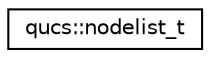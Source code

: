 digraph G
{
  edge [fontname="Helvetica",fontsize="10",labelfontname="Helvetica",labelfontsize="10"];
  node [fontname="Helvetica",fontsize="10",shape=record];
  rankdir="LR";
  Node1 [label="qucs::nodelist_t",height=0.2,width=0.4,color="black", fillcolor="white", style="filled",URL="$structqucs_1_1nodelist__t.html"];
}
